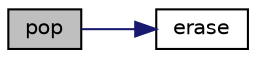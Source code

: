 digraph "pop"
{
 // LATEX_PDF_SIZE
  edge [fontname="Helvetica",fontsize="10",labelfontname="Helvetica",labelfontsize="10"];
  node [fontname="Helvetica",fontsize="10",shape=record];
  rankdir="LR";
  Node1 [label="pop",height=0.2,width=0.4,color="black", fillcolor="grey75", style="filled", fontcolor="black",tooltip="Erases the latest data pushed into the provided stack."];
  Node1 -> Node2 [color="midnightblue",fontsize="10",style="solid",fontname="Helvetica"];
  Node2 [label="erase",height=0.2,width=0.4,color="black", fillcolor="white", style="filled",URL="$node_8h.html#ab375d736ae4cb67dc8ca8a72ca87efa0",tooltip="Erases the element of the list specified by index."];
}
